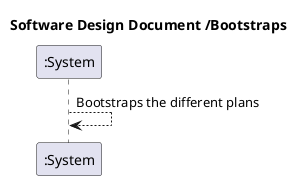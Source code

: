@startuml
'https://plantuml.com/sequence-diagram

title  Software Design Document /Bootstraps



":System" --> ":System" : Bootstraps the different plans


@enduml